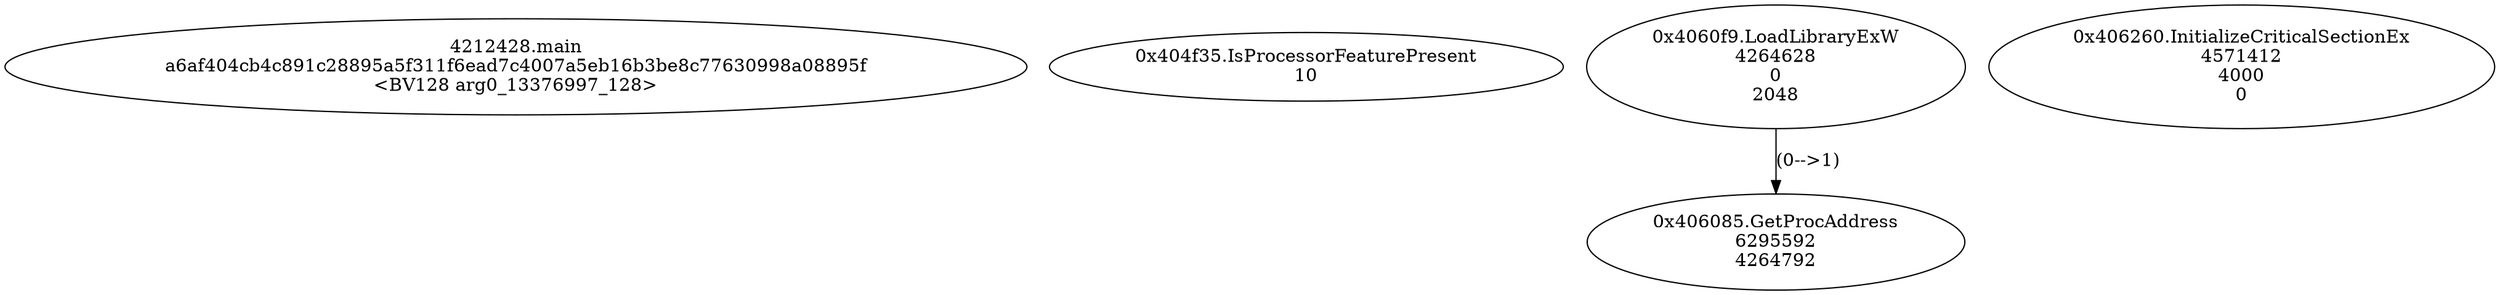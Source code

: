 // Global SCDG with merge call
digraph {
	0 [label="4212428.main
a6af404cb4c891c28895a5f311f6ead7c4007a5eb16b3be8c77630998a08895f
<BV128 arg0_13376997_128>"]
	1 [label="0x404f35.IsProcessorFeaturePresent
10"]
	2 [label="0x4060f9.LoadLibraryExW
4264628
0
2048"]
	3 [label="0x406085.GetProcAddress
6295592
4264792"]
	2 -> 3 [label="(0-->1)"]
	4 [label="0x406260.InitializeCriticalSectionEx
4571412
4000
0"]
}
